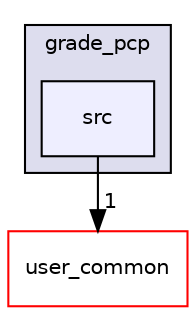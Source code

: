 digraph "user_proj/grade_pcp/src" {
  compound=true
  node [ fontsize="10", fontname="Helvetica"];
  edge [ labelfontsize="10", labelfontname="Helvetica"];
  subgraph clusterdir_e228cd35a93ce1c28f2e5133859a2c37 {
    graph [ bgcolor="#ddddee", pencolor="black", label="grade_pcp" fontname="Helvetica", fontsize="10", URL="dir_e228cd35a93ce1c28f2e5133859a2c37.html"]
  dir_9ac4ab91237a4dba4333fe4801342af6 [shape=box, label="src", style="filled", fillcolor="#eeeeff", pencolor="black", URL="dir_9ac4ab91237a4dba4333fe4801342af6.html"];
  }
  dir_3a5750680ef3b28b662cb739d8664c22 [shape=box label="user_common" fillcolor="white" style="filled" color="red" URL="dir_3a5750680ef3b28b662cb739d8664c22.html"];
  dir_9ac4ab91237a4dba4333fe4801342af6->dir_3a5750680ef3b28b662cb739d8664c22 [headlabel="1", labeldistance=1.5 headhref="dir_000010_000003.html"];
}
